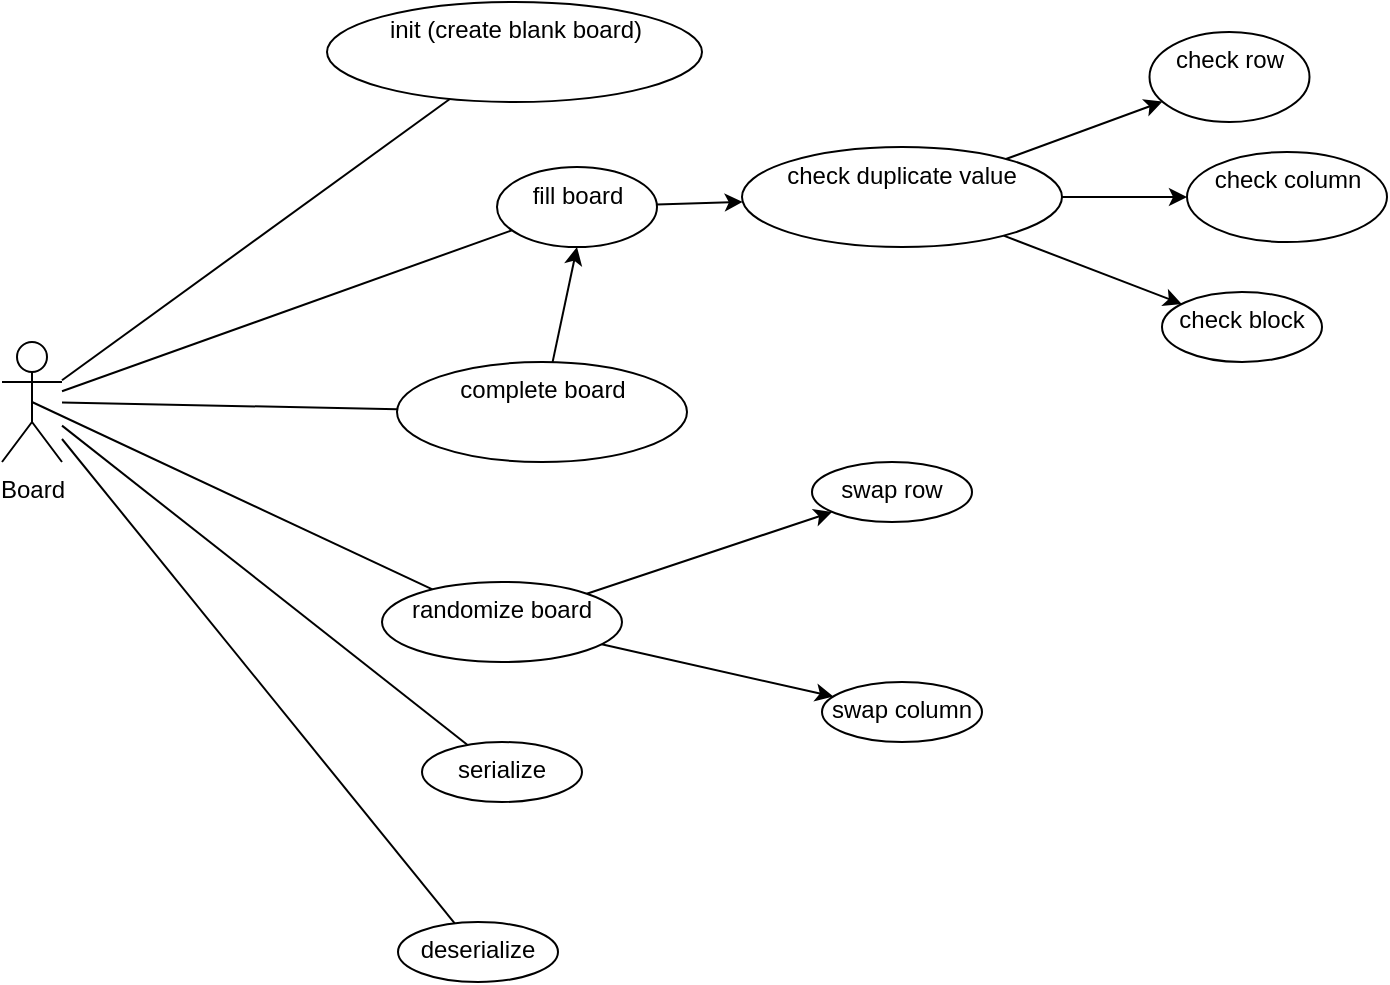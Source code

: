 <mxfile version="21.2.8" type="device" pages="2">
  <diagram name="Generator" id="YzcMaoQxn56RGK-kqeXV">
    <mxGraphModel dx="880" dy="550" grid="1" gridSize="10" guides="1" tooltips="1" connect="1" arrows="1" fold="1" page="1" pageScale="1" pageWidth="850" pageHeight="1100" math="0" shadow="0">
      <root>
        <mxCell id="0" />
        <mxCell id="1" parent="0" />
        <mxCell id="8Dg6QIgJ5jbXXQ_ccQTl-6" value="" style="rounded=0;orthogonalLoop=1;jettySize=auto;html=1;endArrow=none;endFill=0;" parent="1" source="8Dg6QIgJ5jbXXQ_ccQTl-1" target="8Dg6QIgJ5jbXXQ_ccQTl-5" edge="1">
          <mxGeometry relative="1" as="geometry" />
        </mxCell>
        <mxCell id="8Dg6QIgJ5jbXXQ_ccQTl-12" value="" style="rounded=0;orthogonalLoop=1;jettySize=auto;html=1;endArrow=none;endFill=0;" parent="1" source="8Dg6QIgJ5jbXXQ_ccQTl-1" target="8Dg6QIgJ5jbXXQ_ccQTl-11" edge="1">
          <mxGeometry relative="1" as="geometry" />
        </mxCell>
        <mxCell id="iAOFQUDEjWYgBZRNI7hA-3" value="" style="rounded=0;orthogonalLoop=1;jettySize=auto;html=1;endArrow=none;endFill=0;" parent="1" source="8Dg6QIgJ5jbXXQ_ccQTl-1" target="iAOFQUDEjWYgBZRNI7hA-2" edge="1">
          <mxGeometry relative="1" as="geometry" />
        </mxCell>
        <mxCell id="NBsFeK4Dr8sORbwAP406-3" style="rounded=0;orthogonalLoop=1;jettySize=auto;html=1;exitX=0.5;exitY=0.5;exitDx=0;exitDy=0;exitPerimeter=0;endArrow=none;endFill=0;" edge="1" parent="1" source="8Dg6QIgJ5jbXXQ_ccQTl-1" target="NBsFeK4Dr8sORbwAP406-1">
          <mxGeometry relative="1" as="geometry" />
        </mxCell>
        <mxCell id="NBsFeK4Dr8sORbwAP406-10" value="" style="rounded=0;orthogonalLoop=1;jettySize=auto;html=1;endArrow=none;endFill=0;" edge="1" parent="1" source="8Dg6QIgJ5jbXXQ_ccQTl-1" target="NBsFeK4Dr8sORbwAP406-9">
          <mxGeometry relative="1" as="geometry" />
        </mxCell>
        <mxCell id="NBsFeK4Dr8sORbwAP406-13" value="" style="rounded=0;orthogonalLoop=1;jettySize=auto;html=1;endArrow=none;endFill=0;" edge="1" parent="1" source="8Dg6QIgJ5jbXXQ_ccQTl-1" target="NBsFeK4Dr8sORbwAP406-12">
          <mxGeometry relative="1" as="geometry" />
        </mxCell>
        <mxCell id="8Dg6QIgJ5jbXXQ_ccQTl-1" value="Board" style="shape=umlActor;verticalLabelPosition=bottom;verticalAlign=top;html=1;outlineConnect=0;" parent="1" vertex="1">
          <mxGeometry x="20" y="190" width="30" height="60" as="geometry" />
        </mxCell>
        <mxCell id="8Dg6QIgJ5jbXXQ_ccQTl-5" value="init (create blank board)" style="ellipse;whiteSpace=wrap;html=1;verticalAlign=top;" parent="1" vertex="1">
          <mxGeometry x="182.5" y="20" width="187.5" height="50" as="geometry" />
        </mxCell>
        <mxCell id="8Dg6QIgJ5jbXXQ_ccQTl-14" value="" style="rounded=0;orthogonalLoop=1;jettySize=auto;html=1;" parent="1" source="8Dg6QIgJ5jbXXQ_ccQTl-9" target="8Dg6QIgJ5jbXXQ_ccQTl-13" edge="1">
          <mxGeometry relative="1" as="geometry" />
        </mxCell>
        <mxCell id="8Dg6QIgJ5jbXXQ_ccQTl-16" value="" style="rounded=0;orthogonalLoop=1;jettySize=auto;html=1;" parent="1" source="8Dg6QIgJ5jbXXQ_ccQTl-9" target="8Dg6QIgJ5jbXXQ_ccQTl-15" edge="1">
          <mxGeometry relative="1" as="geometry" />
        </mxCell>
        <mxCell id="8Dg6QIgJ5jbXXQ_ccQTl-18" value="" style="rounded=0;orthogonalLoop=1;jettySize=auto;html=1;" parent="1" source="8Dg6QIgJ5jbXXQ_ccQTl-9" target="8Dg6QIgJ5jbXXQ_ccQTl-17" edge="1">
          <mxGeometry relative="1" as="geometry" />
        </mxCell>
        <mxCell id="8Dg6QIgJ5jbXXQ_ccQTl-9" value="check duplicate value" style="ellipse;whiteSpace=wrap;html=1;verticalAlign=top;" parent="1" vertex="1">
          <mxGeometry x="390" y="92.5" width="160" height="50" as="geometry" />
        </mxCell>
        <mxCell id="iAOFQUDEjWYgBZRNI7hA-5" style="rounded=0;orthogonalLoop=1;jettySize=auto;html=1;entryX=0.5;entryY=1;entryDx=0;entryDy=0;" parent="1" source="8Dg6QIgJ5jbXXQ_ccQTl-11" target="iAOFQUDEjWYgBZRNI7hA-2" edge="1">
          <mxGeometry relative="1" as="geometry" />
        </mxCell>
        <mxCell id="8Dg6QIgJ5jbXXQ_ccQTl-11" value="complete board" style="ellipse;whiteSpace=wrap;html=1;verticalAlign=top;" parent="1" vertex="1">
          <mxGeometry x="217.5" y="200" width="145" height="50" as="geometry" />
        </mxCell>
        <mxCell id="8Dg6QIgJ5jbXXQ_ccQTl-13" value="check row" style="ellipse;whiteSpace=wrap;html=1;verticalAlign=top;" parent="1" vertex="1">
          <mxGeometry x="593.75" y="35" width="80" height="45" as="geometry" />
        </mxCell>
        <mxCell id="8Dg6QIgJ5jbXXQ_ccQTl-15" value="check column" style="ellipse;whiteSpace=wrap;html=1;verticalAlign=top;" parent="1" vertex="1">
          <mxGeometry x="612.5" y="95" width="100" height="45" as="geometry" />
        </mxCell>
        <mxCell id="8Dg6QIgJ5jbXXQ_ccQTl-17" value="check block" style="ellipse;whiteSpace=wrap;html=1;verticalAlign=top;" parent="1" vertex="1">
          <mxGeometry x="600" y="165" width="80" height="35" as="geometry" />
        </mxCell>
        <mxCell id="iAOFQUDEjWYgBZRNI7hA-4" style="rounded=0;orthogonalLoop=1;jettySize=auto;html=1;" parent="1" source="iAOFQUDEjWYgBZRNI7hA-2" target="8Dg6QIgJ5jbXXQ_ccQTl-9" edge="1">
          <mxGeometry relative="1" as="geometry" />
        </mxCell>
        <mxCell id="iAOFQUDEjWYgBZRNI7hA-2" value="fill board" style="ellipse;whiteSpace=wrap;html=1;verticalAlign=top;" parent="1" vertex="1">
          <mxGeometry x="267.5" y="102.5" width="80" height="40" as="geometry" />
        </mxCell>
        <mxCell id="NBsFeK4Dr8sORbwAP406-6" value="" style="rounded=0;orthogonalLoop=1;jettySize=auto;html=1;" edge="1" parent="1" source="NBsFeK4Dr8sORbwAP406-1" target="NBsFeK4Dr8sORbwAP406-5">
          <mxGeometry relative="1" as="geometry" />
        </mxCell>
        <mxCell id="NBsFeK4Dr8sORbwAP406-8" value="" style="rounded=0;orthogonalLoop=1;jettySize=auto;html=1;" edge="1" parent="1" source="NBsFeK4Dr8sORbwAP406-1" target="NBsFeK4Dr8sORbwAP406-7">
          <mxGeometry relative="1" as="geometry" />
        </mxCell>
        <mxCell id="NBsFeK4Dr8sORbwAP406-1" value="randomize board" style="ellipse;whiteSpace=wrap;html=1;verticalAlign=top;" vertex="1" parent="1">
          <mxGeometry x="210" y="310" width="120" height="40" as="geometry" />
        </mxCell>
        <mxCell id="NBsFeK4Dr8sORbwAP406-5" value="swap row" style="ellipse;whiteSpace=wrap;html=1;verticalAlign=top;" vertex="1" parent="1">
          <mxGeometry x="425" y="250" width="80" height="30" as="geometry" />
        </mxCell>
        <mxCell id="NBsFeK4Dr8sORbwAP406-7" value="swap column" style="ellipse;whiteSpace=wrap;html=1;verticalAlign=top;" vertex="1" parent="1">
          <mxGeometry x="430" y="360" width="80" height="30" as="geometry" />
        </mxCell>
        <mxCell id="NBsFeK4Dr8sORbwAP406-9" value="serialize" style="ellipse;whiteSpace=wrap;html=1;verticalAlign=top;" vertex="1" parent="1">
          <mxGeometry x="230" y="390" width="80" height="30" as="geometry" />
        </mxCell>
        <mxCell id="NBsFeK4Dr8sORbwAP406-12" value="deserialize" style="ellipse;whiteSpace=wrap;html=1;verticalAlign=top;" vertex="1" parent="1">
          <mxGeometry x="218" y="480" width="80" height="30" as="geometry" />
        </mxCell>
      </root>
    </mxGraphModel>
  </diagram>
  <diagram id="s-4FHIc5sUlcCtQamhfE" name="App">
    <mxGraphModel dx="1300" dy="834" grid="1" gridSize="10" guides="1" tooltips="1" connect="1" arrows="1" fold="1" page="1" pageScale="1" pageWidth="850" pageHeight="1100" math="0" shadow="0">
      <root>
        <mxCell id="0" />
        <mxCell id="1" parent="0" />
        <mxCell id="IqysWcyQam7O5PVTdfyw-1" value="" style="rounded=0;orthogonalLoop=1;jettySize=auto;html=1;endArrow=none;endFill=0;" edge="1" parent="1" source="IqysWcyQam7O5PVTdfyw-7" target="IqysWcyQam7O5PVTdfyw-15">
          <mxGeometry relative="1" as="geometry" />
        </mxCell>
        <mxCell id="IqysWcyQam7O5PVTdfyw-2" value="" style="rounded=0;orthogonalLoop=1;jettySize=auto;html=1;endArrow=none;endFill=0;" edge="1" parent="1" source="IqysWcyQam7O5PVTdfyw-7" target="IqysWcyQam7O5PVTdfyw-17">
          <mxGeometry relative="1" as="geometry" />
        </mxCell>
        <mxCell id="IqysWcyQam7O5PVTdfyw-3" value="" style="rounded=0;orthogonalLoop=1;jettySize=auto;html=1;endArrow=none;endFill=0;" edge="1" parent="1" source="IqysWcyQam7O5PVTdfyw-7" target="IqysWcyQam7O5PVTdfyw-25">
          <mxGeometry relative="1" as="geometry" />
        </mxCell>
        <mxCell id="IqysWcyQam7O5PVTdfyw-4" value="" style="rounded=0;orthogonalLoop=1;jettySize=auto;html=1;endArrow=none;endFill=0;" edge="1" parent="1" source="IqysWcyQam7O5PVTdfyw-7" target="IqysWcyQam7O5PVTdfyw-26">
          <mxGeometry relative="1" as="geometry" />
        </mxCell>
        <mxCell id="IqysWcyQam7O5PVTdfyw-5" style="rounded=0;orthogonalLoop=1;jettySize=auto;html=1;endArrow=none;endFill=0;" edge="1" parent="1" source="IqysWcyQam7O5PVTdfyw-7" target="IqysWcyQam7O5PVTdfyw-11">
          <mxGeometry relative="1" as="geometry" />
        </mxCell>
        <mxCell id="IqysWcyQam7O5PVTdfyw-6" value="" style="rounded=0;orthogonalLoop=1;jettySize=auto;html=1;endArrow=none;endFill=0;" edge="1" parent="1" source="IqysWcyQam7O5PVTdfyw-7" target="IqysWcyQam7O5PVTdfyw-28">
          <mxGeometry relative="1" as="geometry" />
        </mxCell>
        <mxCell id="IqysWcyQam7O5PVTdfyw-7" value="app" style="shape=umlActor;verticalLabelPosition=bottom;verticalAlign=top;html=1;outlineConnect=0;" vertex="1" parent="1">
          <mxGeometry x="80" y="250" width="30" height="60" as="geometry" />
        </mxCell>
        <mxCell id="IqysWcyQam7O5PVTdfyw-8" value="" style="rounded=0;orthogonalLoop=1;jettySize=auto;html=1;" edge="1" parent="1" source="IqysWcyQam7O5PVTdfyw-11" target="IqysWcyQam7O5PVTdfyw-12">
          <mxGeometry relative="1" as="geometry" />
        </mxCell>
        <mxCell id="IqysWcyQam7O5PVTdfyw-9" value="" style="rounded=0;orthogonalLoop=1;jettySize=auto;html=1;" edge="1" parent="1" source="IqysWcyQam7O5PVTdfyw-11" target="IqysWcyQam7O5PVTdfyw-13">
          <mxGeometry relative="1" as="geometry" />
        </mxCell>
        <mxCell id="IqysWcyQam7O5PVTdfyw-10" value="" style="rounded=0;orthogonalLoop=1;jettySize=auto;html=1;" edge="1" parent="1" source="IqysWcyQam7O5PVTdfyw-11" target="IqysWcyQam7O5PVTdfyw-27">
          <mxGeometry relative="1" as="geometry" />
        </mxCell>
        <mxCell id="IqysWcyQam7O5PVTdfyw-11" value="create board" style="ellipse;whiteSpace=wrap;html=1;verticalAlign=top;" vertex="1" parent="1">
          <mxGeometry x="135" y="120" width="165" height="40" as="geometry" />
        </mxCell>
        <mxCell id="IqysWcyQam7O5PVTdfyw-12" value="download board" style="ellipse;whiteSpace=wrap;html=1;verticalAlign=top;" vertex="1" parent="1">
          <mxGeometry x="355" y="50" width="132.5" height="40" as="geometry" />
        </mxCell>
        <mxCell id="IqysWcyQam7O5PVTdfyw-13" value="create blank board" style="ellipse;whiteSpace=wrap;html=1;verticalAlign=top;" vertex="1" parent="1">
          <mxGeometry x="367.5" y="160" width="122.5" height="40" as="geometry" />
        </mxCell>
        <mxCell id="IqysWcyQam7O5PVTdfyw-14" value="" style="rounded=0;orthogonalLoop=1;jettySize=auto;html=1;" edge="1" parent="1" source="IqysWcyQam7O5PVTdfyw-15" target="IqysWcyQam7O5PVTdfyw-21">
          <mxGeometry relative="1" as="geometry" />
        </mxCell>
        <mxCell id="IqysWcyQam7O5PVTdfyw-15" value="fill board" style="ellipse;whiteSpace=wrap;html=1;verticalAlign=top;" vertex="1" parent="1">
          <mxGeometry x="222.5" y="235" width="110" height="50" as="geometry" />
        </mxCell>
        <mxCell id="IqysWcyQam7O5PVTdfyw-16" style="rounded=0;orthogonalLoop=1;jettySize=auto;html=1;" edge="1" parent="1" source="IqysWcyQam7O5PVTdfyw-17" target="IqysWcyQam7O5PVTdfyw-15">
          <mxGeometry relative="1" as="geometry" />
        </mxCell>
        <mxCell id="IqysWcyQam7O5PVTdfyw-17" value="complete board" style="ellipse;whiteSpace=wrap;html=1;verticalAlign=top;" vertex="1" parent="1">
          <mxGeometry x="222.5" y="320" width="115" height="50" as="geometry" />
        </mxCell>
        <mxCell id="IqysWcyQam7O5PVTdfyw-18" value="" style="rounded=0;orthogonalLoop=1;jettySize=auto;html=1;" edge="1" parent="1" source="IqysWcyQam7O5PVTdfyw-21" target="IqysWcyQam7O5PVTdfyw-22">
          <mxGeometry relative="1" as="geometry" />
        </mxCell>
        <mxCell id="IqysWcyQam7O5PVTdfyw-19" value="" style="rounded=0;orthogonalLoop=1;jettySize=auto;html=1;" edge="1" parent="1" source="IqysWcyQam7O5PVTdfyw-21" target="IqysWcyQam7O5PVTdfyw-23">
          <mxGeometry relative="1" as="geometry" />
        </mxCell>
        <mxCell id="IqysWcyQam7O5PVTdfyw-20" value="" style="rounded=0;orthogonalLoop=1;jettySize=auto;html=1;" edge="1" parent="1" source="IqysWcyQam7O5PVTdfyw-21" target="IqysWcyQam7O5PVTdfyw-24">
          <mxGeometry relative="1" as="geometry" />
        </mxCell>
        <mxCell id="IqysWcyQam7O5PVTdfyw-21" value="check duplicate value" style="ellipse;whiteSpace=wrap;html=1;verticalAlign=top;" vertex="1" parent="1">
          <mxGeometry x="370" y="232.5" width="150" height="45" as="geometry" />
        </mxCell>
        <mxCell id="IqysWcyQam7O5PVTdfyw-22" value="check row" style="ellipse;whiteSpace=wrap;html=1;verticalAlign=top;" vertex="1" parent="1">
          <mxGeometry x="545" y="145" width="90" height="40" as="geometry" />
        </mxCell>
        <mxCell id="IqysWcyQam7O5PVTdfyw-23" value="check column" style="ellipse;whiteSpace=wrap;html=1;verticalAlign=top;" vertex="1" parent="1">
          <mxGeometry x="570" y="220" width="120" height="50" as="geometry" />
        </mxCell>
        <mxCell id="IqysWcyQam7O5PVTdfyw-24" value="check block" style="ellipse;whiteSpace=wrap;html=1;verticalAlign=top;" vertex="1" parent="1">
          <mxGeometry x="540" y="300" width="125" height="32.5" as="geometry" />
        </mxCell>
        <mxCell id="IqysWcyQam7O5PVTdfyw-25" value="display ads" style="ellipse;whiteSpace=wrap;html=1;verticalAlign=top;" vertex="1" parent="1">
          <mxGeometry x="160" y="490" width="115" height="40" as="geometry" />
        </mxCell>
        <mxCell id="IqysWcyQam7O5PVTdfyw-26" value="reset board" style="ellipse;whiteSpace=wrap;html=1;verticalAlign=top;" vertex="1" parent="1">
          <mxGeometry x="222.5" y="390" width="95" height="40" as="geometry" />
        </mxCell>
        <mxCell id="IqysWcyQam7O5PVTdfyw-27" value="read offline board" style="ellipse;whiteSpace=wrap;html=1;verticalAlign=top;" vertex="1" parent="1">
          <mxGeometry x="367.5" y="100" width="120" height="45" as="geometry" />
        </mxCell>
        <mxCell id="IqysWcyQam7O5PVTdfyw-28" value="save board" style="ellipse;whiteSpace=wrap;html=1;verticalAlign=top;" vertex="1" parent="1">
          <mxGeometry x="202.5" y="180" width="107" height="40" as="geometry" />
        </mxCell>
      </root>
    </mxGraphModel>
  </diagram>
</mxfile>
